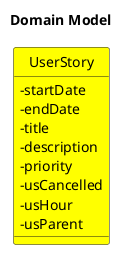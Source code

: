 @startuml
left to right direction
hide circle
skinparam classAttributeIconSize 0


title Domain Model


'Project Aggregate:--------------------------------------------------
class UserStory #Yellow{
- startDate
- endDate
- title
- description
- priority
- usCancelled
- usHour
- usParent
}

@enduml